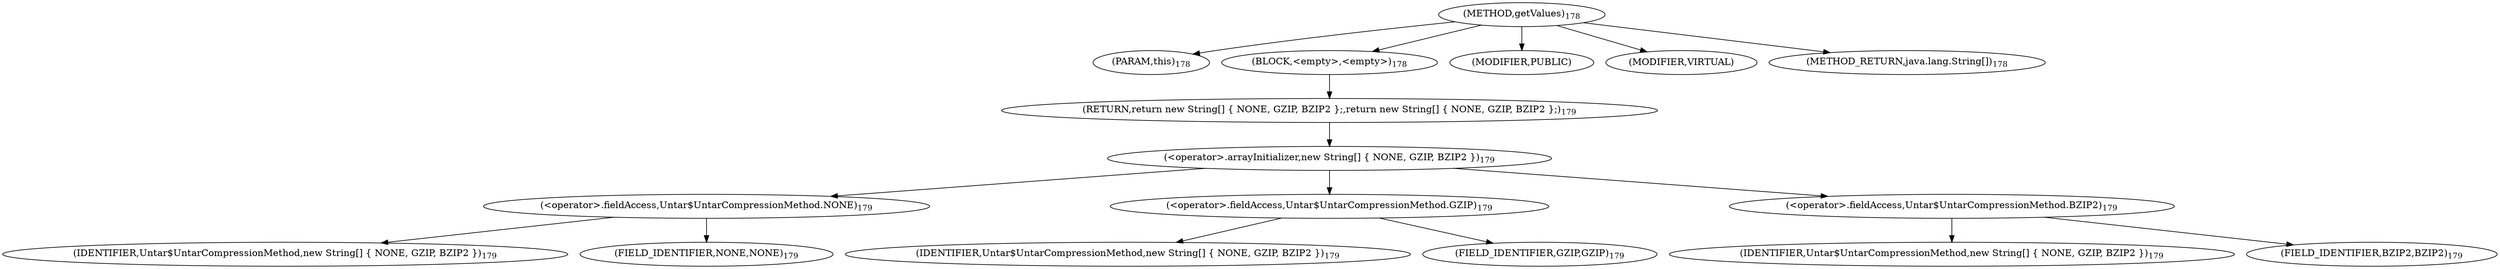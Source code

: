 digraph "getValues" {  
"159" [label = <(METHOD,getValues)<SUB>178</SUB>> ]
"160" [label = <(PARAM,this)<SUB>178</SUB>> ]
"161" [label = <(BLOCK,&lt;empty&gt;,&lt;empty&gt;)<SUB>178</SUB>> ]
"162" [label = <(RETURN,return new String[] { NONE, GZIP, BZIP2 };,return new String[] { NONE, GZIP, BZIP2 };)<SUB>179</SUB>> ]
"163" [label = <(&lt;operator&gt;.arrayInitializer,new String[] { NONE, GZIP, BZIP2 })<SUB>179</SUB>> ]
"164" [label = <(&lt;operator&gt;.fieldAccess,Untar$UntarCompressionMethod.NONE)<SUB>179</SUB>> ]
"165" [label = <(IDENTIFIER,Untar$UntarCompressionMethod,new String[] { NONE, GZIP, BZIP2 })<SUB>179</SUB>> ]
"166" [label = <(FIELD_IDENTIFIER,NONE,NONE)<SUB>179</SUB>> ]
"167" [label = <(&lt;operator&gt;.fieldAccess,Untar$UntarCompressionMethod.GZIP)<SUB>179</SUB>> ]
"168" [label = <(IDENTIFIER,Untar$UntarCompressionMethod,new String[] { NONE, GZIP, BZIP2 })<SUB>179</SUB>> ]
"169" [label = <(FIELD_IDENTIFIER,GZIP,GZIP)<SUB>179</SUB>> ]
"170" [label = <(&lt;operator&gt;.fieldAccess,Untar$UntarCompressionMethod.BZIP2)<SUB>179</SUB>> ]
"171" [label = <(IDENTIFIER,Untar$UntarCompressionMethod,new String[] { NONE, GZIP, BZIP2 })<SUB>179</SUB>> ]
"172" [label = <(FIELD_IDENTIFIER,BZIP2,BZIP2)<SUB>179</SUB>> ]
"173" [label = <(MODIFIER,PUBLIC)> ]
"174" [label = <(MODIFIER,VIRTUAL)> ]
"175" [label = <(METHOD_RETURN,java.lang.String[])<SUB>178</SUB>> ]
  "159" -> "160" 
  "159" -> "161" 
  "159" -> "173" 
  "159" -> "174" 
  "159" -> "175" 
  "161" -> "162" 
  "162" -> "163" 
  "163" -> "164" 
  "163" -> "167" 
  "163" -> "170" 
  "164" -> "165" 
  "164" -> "166" 
  "167" -> "168" 
  "167" -> "169" 
  "170" -> "171" 
  "170" -> "172" 
}
